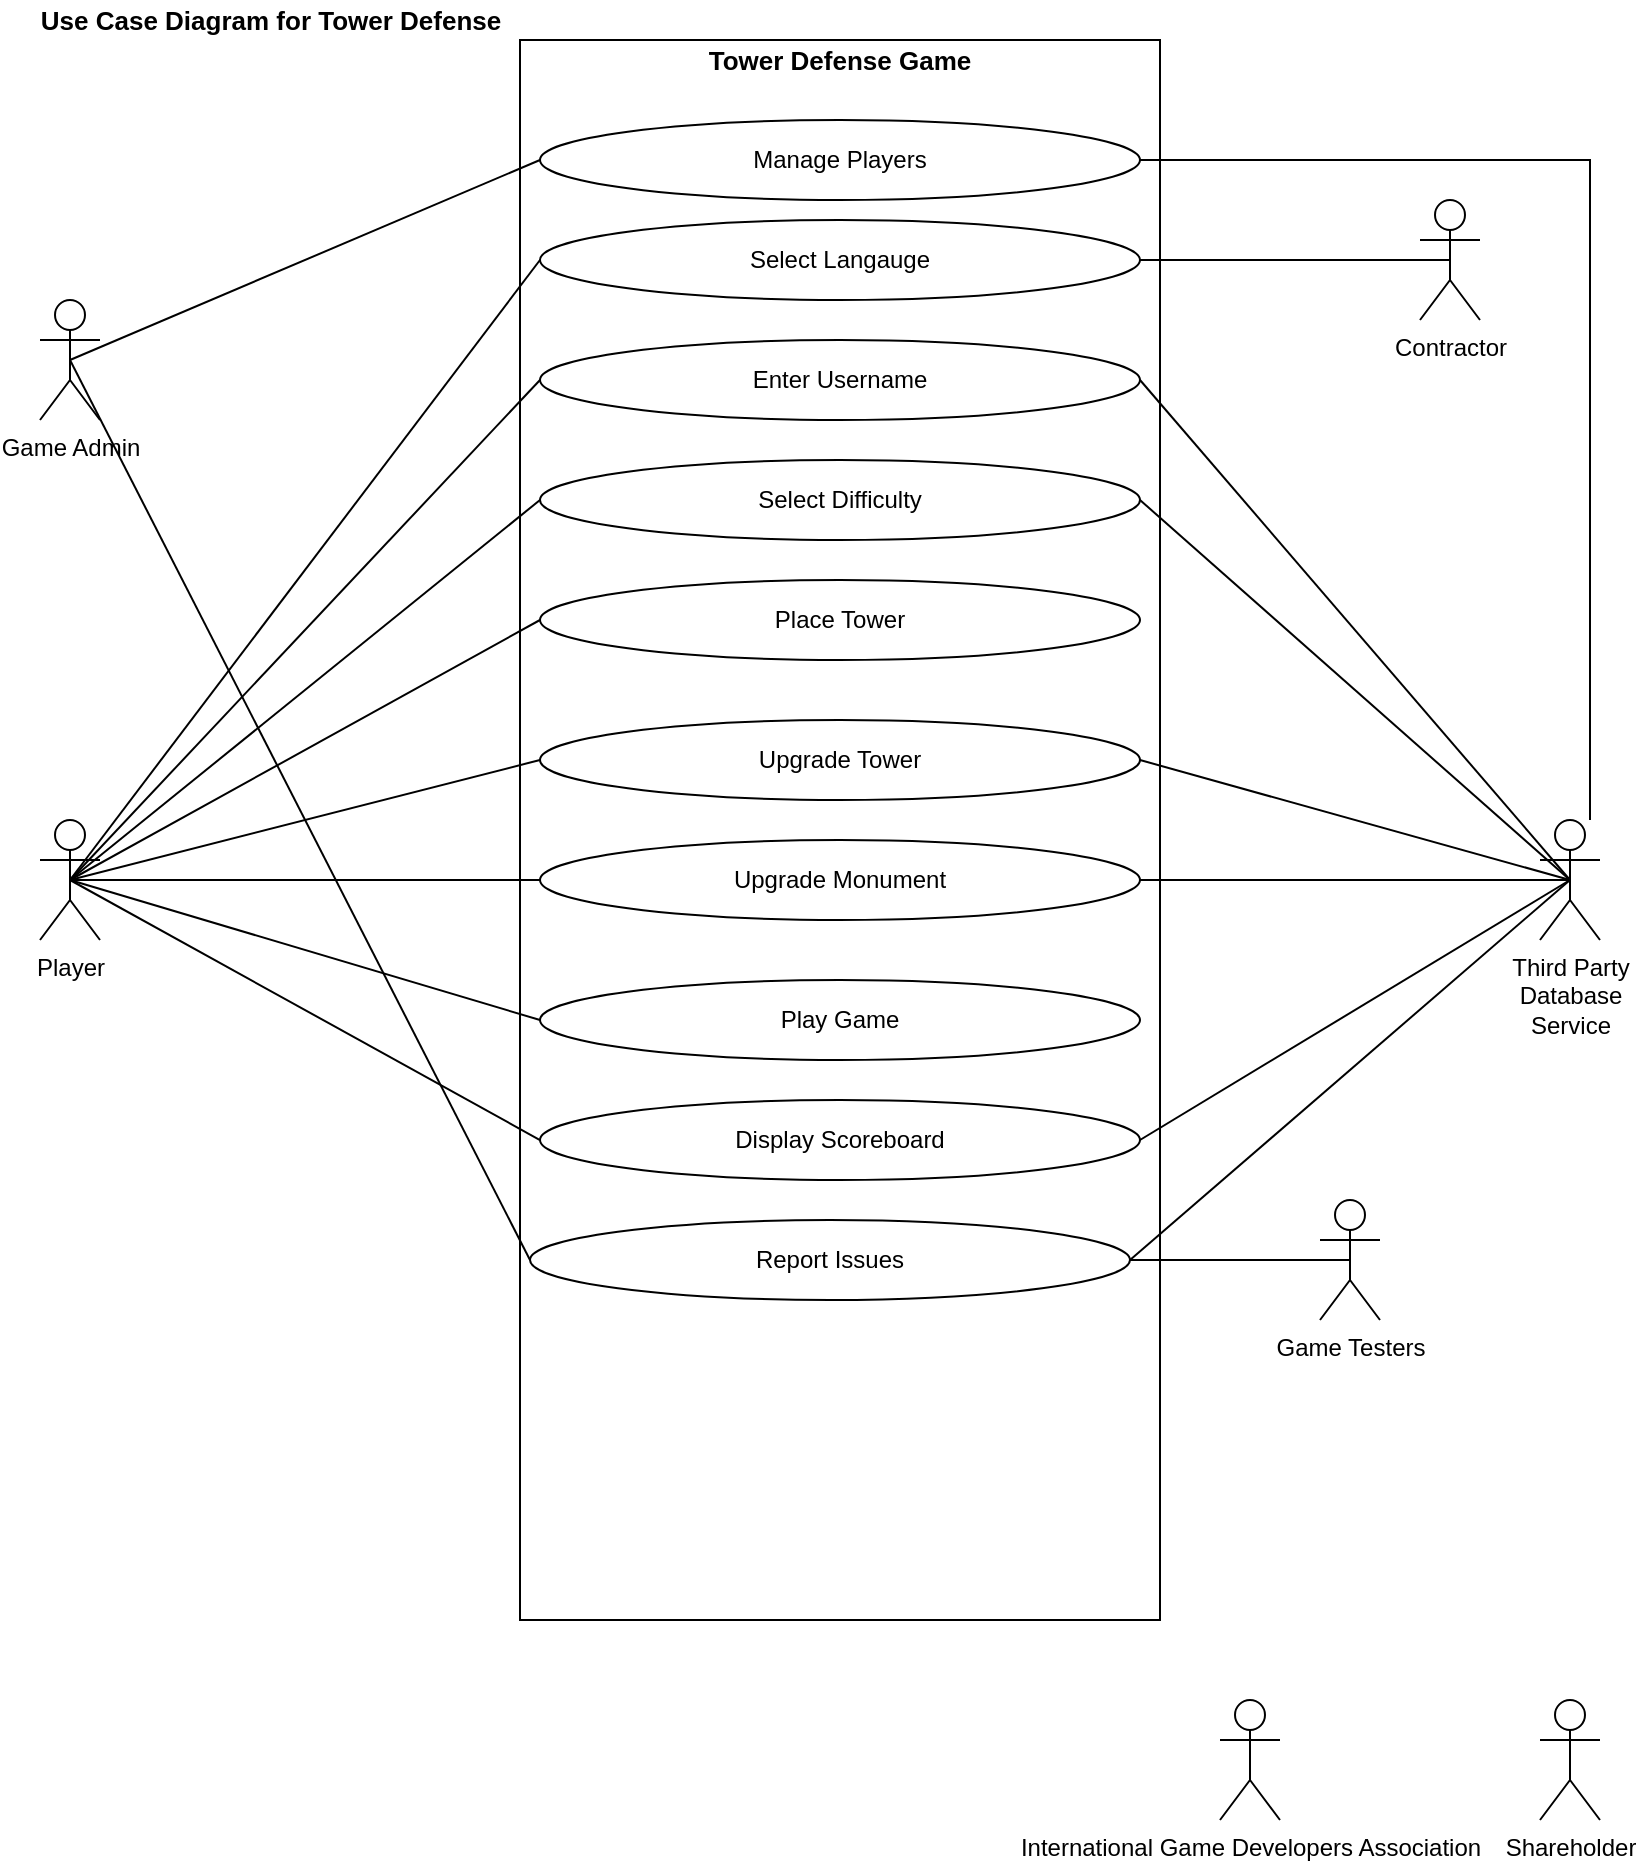 <mxfile version="15.4.1" type="github">
  <diagram id="Hfs5DqhX8oW4vtpB3q9T" name="Page-1">
    <mxGraphModel dx="946" dy="532" grid="1" gridSize="10" guides="1" tooltips="1" connect="1" arrows="1" fold="1" page="1" pageScale="1" pageWidth="850" pageHeight="1100" math="0" shadow="0">
      <root>
        <mxCell id="0" />
        <mxCell id="1" parent="0" />
        <mxCell id="ehVb4CUg9iZ4CTMwyV56-1" value="Game Admin" style="shape=umlActor;verticalLabelPosition=bottom;verticalAlign=top;html=1;outlineConnect=0;" parent="1" vertex="1">
          <mxGeometry x="40" y="170" width="30" height="60" as="geometry" />
        </mxCell>
        <mxCell id="ehVb4CUg9iZ4CTMwyV56-2" value="Player" style="shape=umlActor;verticalLabelPosition=bottom;verticalAlign=top;html=1;outlineConnect=0;" parent="1" vertex="1">
          <mxGeometry x="40" y="430" width="30" height="60" as="geometry" />
        </mxCell>
        <mxCell id="ehVb4CUg9iZ4CTMwyV56-4" value="" style="rounded=0;whiteSpace=wrap;html=1;" parent="1" vertex="1">
          <mxGeometry x="280" y="40" width="320" height="790" as="geometry" />
        </mxCell>
        <mxCell id="ehVb4CUg9iZ4CTMwyV56-5" value="Shareholder" style="shape=umlActor;verticalLabelPosition=bottom;verticalAlign=top;html=1;outlineConnect=0;" parent="1" vertex="1">
          <mxGeometry x="790" y="870" width="30" height="60" as="geometry" />
        </mxCell>
        <mxCell id="ehVb4CUg9iZ4CTMwyV56-13" value="International Game Developers Association" style="shape=umlActor;verticalLabelPosition=bottom;verticalAlign=top;html=1;outlineConnect=0;" parent="1" vertex="1">
          <mxGeometry x="630" y="870" width="30" height="60" as="geometry" />
        </mxCell>
        <mxCell id="ehVb4CUg9iZ4CTMwyV56-41" style="edgeStyle=orthogonalEdgeStyle;rounded=0;orthogonalLoop=1;jettySize=auto;html=1;endFill=0;strokeColor=default;entryX=1;entryY=0.5;entryDx=0;entryDy=0;startArrow=none;startFill=0;endArrow=none;" parent="1" source="ehVb4CUg9iZ4CTMwyV56-14" target="ehVb4CUg9iZ4CTMwyV56-21" edge="1">
          <mxGeometry relative="1" as="geometry">
            <mxPoint x="815" y="60" as="targetPoint" />
            <Array as="points">
              <mxPoint x="815" y="100" />
            </Array>
          </mxGeometry>
        </mxCell>
        <mxCell id="ehVb4CUg9iZ4CTMwyV56-14" value="Third Party&lt;br&gt;Database&lt;br&gt;Service" style="shape=umlActor;verticalLabelPosition=bottom;verticalAlign=top;html=1;outlineConnect=0;" parent="1" vertex="1">
          <mxGeometry x="790" y="430" width="30" height="60" as="geometry" />
        </mxCell>
        <mxCell id="ehVb4CUg9iZ4CTMwyV56-15" value="Contractor" style="shape=umlActor;verticalLabelPosition=bottom;verticalAlign=top;html=1;outlineConnect=0;" parent="1" vertex="1">
          <mxGeometry x="730" y="120" width="30" height="60" as="geometry" />
        </mxCell>
        <mxCell id="ehVb4CUg9iZ4CTMwyV56-20" value="" style="endArrow=none;html=1;strokeColor=default;exitX=1;exitY=0.5;exitDx=0;exitDy=0;entryX=0.5;entryY=0.5;entryDx=0;entryDy=0;entryPerimeter=0;" parent="1" source="ehVb4CUg9iZ4CTMwyV56-27" target="ehVb4CUg9iZ4CTMwyV56-15" edge="1">
          <mxGeometry width="50" height="50" relative="1" as="geometry">
            <mxPoint x="590" y="150" as="sourcePoint" />
            <mxPoint x="450" y="330" as="targetPoint" />
          </mxGeometry>
        </mxCell>
        <mxCell id="ehVb4CUg9iZ4CTMwyV56-21" value="Manage Players" style="ellipse;whiteSpace=wrap;html=1;" parent="1" vertex="1">
          <mxGeometry x="290" y="80" width="300" height="40" as="geometry" />
        </mxCell>
        <mxCell id="ehVb4CUg9iZ4CTMwyV56-22" value="" style="endArrow=none;html=1;strokeColor=default;entryX=0;entryY=0.5;entryDx=0;entryDy=0;exitX=0.5;exitY=0.5;exitDx=0;exitDy=0;exitPerimeter=0;" parent="1" source="ehVb4CUg9iZ4CTMwyV56-1" target="ehVb4CUg9iZ4CTMwyV56-21" edge="1">
          <mxGeometry width="50" height="50" relative="1" as="geometry">
            <mxPoint x="175" y="70" as="sourcePoint" />
            <mxPoint x="450" y="220" as="targetPoint" />
          </mxGeometry>
        </mxCell>
        <mxCell id="ehVb4CUg9iZ4CTMwyV56-23" value="&lt;b&gt;&lt;font style=&quot;font-size: 13px&quot;&gt;Tower Defense Game&lt;/font&gt;&lt;/b&gt;" style="text;html=1;strokeColor=none;fillColor=none;align=center;verticalAlign=middle;whiteSpace=wrap;rounded=0;" parent="1" vertex="1">
          <mxGeometry x="370" y="40" width="140" height="20" as="geometry" />
        </mxCell>
        <mxCell id="ehVb4CUg9iZ4CTMwyV56-25" value="" style="endArrow=none;html=1;strokeColor=default;entryX=0;entryY=0.5;entryDx=0;entryDy=0;exitX=0.5;exitY=0.5;exitDx=0;exitDy=0;exitPerimeter=0;" parent="1" source="ehVb4CUg9iZ4CTMwyV56-2" target="ehVb4CUg9iZ4CTMwyV56-28" edge="1">
          <mxGeometry width="50" height="50" relative="1" as="geometry">
            <mxPoint x="400" y="330" as="sourcePoint" />
            <mxPoint x="290" y="280" as="targetPoint" />
          </mxGeometry>
        </mxCell>
        <mxCell id="ehVb4CUg9iZ4CTMwyV56-27" value="Select Langauge" style="ellipse;whiteSpace=wrap;html=1;" parent="1" vertex="1">
          <mxGeometry x="290" y="130" width="300" height="40" as="geometry" />
        </mxCell>
        <mxCell id="ehVb4CUg9iZ4CTMwyV56-28" value="Place Tower" style="ellipse;whiteSpace=wrap;html=1;" parent="1" vertex="1">
          <mxGeometry x="290" y="310" width="300" height="40" as="geometry" />
        </mxCell>
        <mxCell id="ehVb4CUg9iZ4CTMwyV56-29" value="Select Difficulty" style="ellipse;whiteSpace=wrap;html=1;" parent="1" vertex="1">
          <mxGeometry x="290" y="250" width="300" height="40" as="geometry" />
        </mxCell>
        <mxCell id="ehVb4CUg9iZ4CTMwyV56-30" value="" style="endArrow=none;html=1;strokeColor=default;entryX=0;entryY=0.5;entryDx=0;entryDy=0;exitX=0.5;exitY=0.5;exitDx=0;exitDy=0;exitPerimeter=0;" parent="1" source="ehVb4CUg9iZ4CTMwyV56-2" target="ehVb4CUg9iZ4CTMwyV56-29" edge="1">
          <mxGeometry width="50" height="50" relative="1" as="geometry">
            <mxPoint x="190" y="220" as="sourcePoint" />
            <mxPoint x="300" y="290" as="targetPoint" />
          </mxGeometry>
        </mxCell>
        <mxCell id="ehVb4CUg9iZ4CTMwyV56-32" value="" style="endArrow=none;html=1;strokeColor=default;entryX=1;entryY=0.5;entryDx=0;entryDy=0;exitX=0.5;exitY=0.5;exitDx=0;exitDy=0;exitPerimeter=0;" parent="1" source="ehVb4CUg9iZ4CTMwyV56-14" target="ehVb4CUg9iZ4CTMwyV56-29" edge="1">
          <mxGeometry width="50" height="50" relative="1" as="geometry">
            <mxPoint x="790" y="160" as="sourcePoint" />
            <mxPoint x="450" y="280" as="targetPoint" />
          </mxGeometry>
        </mxCell>
        <mxCell id="ehVb4CUg9iZ4CTMwyV56-33" value="" style="endArrow=none;html=1;strokeColor=default;entryX=0;entryY=0.5;entryDx=0;entryDy=0;exitX=0.5;exitY=0.5;exitDx=0;exitDy=0;exitPerimeter=0;" parent="1" source="ehVb4CUg9iZ4CTMwyV56-2" target="ehVb4CUg9iZ4CTMwyV56-27" edge="1">
          <mxGeometry width="50" height="50" relative="1" as="geometry">
            <mxPoint x="130" y="240" as="sourcePoint" />
            <mxPoint x="450" y="280" as="targetPoint" />
          </mxGeometry>
        </mxCell>
        <mxCell id="ehVb4CUg9iZ4CTMwyV56-35" value="Enter Username" style="ellipse;whiteSpace=wrap;html=1;" parent="1" vertex="1">
          <mxGeometry x="290" y="190" width="300" height="40" as="geometry" />
        </mxCell>
        <mxCell id="ehVb4CUg9iZ4CTMwyV56-36" value="" style="endArrow=none;html=1;strokeColor=default;entryX=0;entryY=0.5;entryDx=0;entryDy=0;exitX=0.5;exitY=0.5;exitDx=0;exitDy=0;exitPerimeter=0;" parent="1" source="ehVb4CUg9iZ4CTMwyV56-2" target="ehVb4CUg9iZ4CTMwyV56-35" edge="1">
          <mxGeometry width="50" height="50" relative="1" as="geometry">
            <mxPoint x="190" y="220" as="sourcePoint" />
            <mxPoint x="290" y="166" as="targetPoint" />
          </mxGeometry>
        </mxCell>
        <mxCell id="ehVb4CUg9iZ4CTMwyV56-37" value="" style="endArrow=none;html=1;strokeColor=default;entryX=1;entryY=0.5;entryDx=0;entryDy=0;exitX=0.5;exitY=0.5;exitDx=0;exitDy=0;exitPerimeter=0;" parent="1" source="ehVb4CUg9iZ4CTMwyV56-14" target="ehVb4CUg9iZ4CTMwyV56-35" edge="1">
          <mxGeometry width="50" height="50" relative="1" as="geometry">
            <mxPoint x="790" y="160" as="sourcePoint" />
            <mxPoint x="450" y="270" as="targetPoint" />
          </mxGeometry>
        </mxCell>
        <mxCell id="BsPiSjAux8uy96Bs-pHk-1" value="Play Game" style="ellipse;whiteSpace=wrap;html=1;" parent="1" vertex="1">
          <mxGeometry x="290" y="510" width="300" height="40" as="geometry" />
        </mxCell>
        <mxCell id="BsPiSjAux8uy96Bs-pHk-3" value="" style="endArrow=none;html=1;strokeColor=default;entryX=0;entryY=0.5;entryDx=0;entryDy=0;exitX=0.5;exitY=0.5;exitDx=0;exitDy=0;exitPerimeter=0;" parent="1" source="ehVb4CUg9iZ4CTMwyV56-2" target="BsPiSjAux8uy96Bs-pHk-1" edge="1">
          <mxGeometry width="50" height="50" relative="1" as="geometry">
            <mxPoint x="105" y="250" as="sourcePoint" />
            <mxPoint x="300" y="290" as="targetPoint" />
          </mxGeometry>
        </mxCell>
        <mxCell id="BsPiSjAux8uy96Bs-pHk-6" value="Upgrade Tower" style="ellipse;whiteSpace=wrap;html=1;" parent="1" vertex="1">
          <mxGeometry x="290" y="380" width="300" height="40" as="geometry" />
        </mxCell>
        <mxCell id="BsPiSjAux8uy96Bs-pHk-10" value="" style="endArrow=none;html=1;strokeColor=default;entryX=0;entryY=0.5;entryDx=0;entryDy=0;exitX=0.5;exitY=0.5;exitDx=0;exitDy=0;exitPerimeter=0;" parent="1" source="ehVb4CUg9iZ4CTMwyV56-2" target="BsPiSjAux8uy96Bs-pHk-6" edge="1">
          <mxGeometry width="50" height="50" relative="1" as="geometry">
            <mxPoint x="105" y="250" as="sourcePoint" />
            <mxPoint x="300" y="300" as="targetPoint" />
          </mxGeometry>
        </mxCell>
        <mxCell id="BsPiSjAux8uy96Bs-pHk-11" value="Upgrade Monument" style="ellipse;whiteSpace=wrap;html=1;" parent="1" vertex="1">
          <mxGeometry x="290" y="440" width="300" height="40" as="geometry" />
        </mxCell>
        <mxCell id="BsPiSjAux8uy96Bs-pHk-13" value="" style="endArrow=none;html=1;strokeColor=default;entryX=0;entryY=0.5;entryDx=0;entryDy=0;exitX=0.5;exitY=0.5;exitDx=0;exitDy=0;exitPerimeter=0;" parent="1" source="ehVb4CUg9iZ4CTMwyV56-2" target="BsPiSjAux8uy96Bs-pHk-11" edge="1">
          <mxGeometry width="50" height="50" relative="1" as="geometry">
            <mxPoint x="105" y="250" as="sourcePoint" />
            <mxPoint x="300" y="360" as="targetPoint" />
          </mxGeometry>
        </mxCell>
        <mxCell id="BsPiSjAux8uy96Bs-pHk-14" value="Display Scoreboard" style="ellipse;whiteSpace=wrap;html=1;" parent="1" vertex="1">
          <mxGeometry x="290" y="570" width="300" height="40" as="geometry" />
        </mxCell>
        <mxCell id="BsPiSjAux8uy96Bs-pHk-15" value="" style="endArrow=none;html=1;strokeColor=default;entryX=1;entryY=0.5;entryDx=0;entryDy=0;exitX=0.5;exitY=0.5;exitDx=0;exitDy=0;exitPerimeter=0;" parent="1" source="ehVb4CUg9iZ4CTMwyV56-14" target="BsPiSjAux8uy96Bs-pHk-14" edge="1">
          <mxGeometry width="50" height="50" relative="1" as="geometry">
            <mxPoint x="825" y="250" as="sourcePoint" />
            <mxPoint x="600" y="650" as="targetPoint" />
          </mxGeometry>
        </mxCell>
        <mxCell id="BsPiSjAux8uy96Bs-pHk-16" value="" style="endArrow=none;html=1;strokeColor=default;entryX=0;entryY=0.5;entryDx=0;entryDy=0;exitX=0.5;exitY=0.5;exitDx=0;exitDy=0;exitPerimeter=0;" parent="1" source="ehVb4CUg9iZ4CTMwyV56-2" target="BsPiSjAux8uy96Bs-pHk-14" edge="1">
          <mxGeometry width="50" height="50" relative="1" as="geometry">
            <mxPoint x="105" y="250" as="sourcePoint" />
            <mxPoint x="300" y="650" as="targetPoint" />
          </mxGeometry>
        </mxCell>
        <mxCell id="iBFRutivdd5UbuGutHVW-7" value="Report Issues" style="ellipse;whiteSpace=wrap;html=1;" parent="1" vertex="1">
          <mxGeometry x="285" y="630" width="300" height="40" as="geometry" />
        </mxCell>
        <mxCell id="iBFRutivdd5UbuGutHVW-10" value="" style="endArrow=none;html=1;strokeColor=default;exitX=0.5;exitY=0.5;exitDx=0;exitDy=0;exitPerimeter=0;entryX=0;entryY=0.5;entryDx=0;entryDy=0;" parent="1" source="ehVb4CUg9iZ4CTMwyV56-1" target="iBFRutivdd5UbuGutHVW-7" edge="1">
          <mxGeometry width="50" height="50" relative="1" as="geometry">
            <mxPoint x="200" y="80" as="sourcePoint" />
            <mxPoint x="200" y="540" as="targetPoint" />
          </mxGeometry>
        </mxCell>
        <mxCell id="iBFRutivdd5UbuGutHVW-11" value="" style="endArrow=none;html=1;strokeColor=default;entryX=1;entryY=0.5;entryDx=0;entryDy=0;exitX=0.5;exitY=0.5;exitDx=0;exitDy=0;exitPerimeter=0;" parent="1" source="ehVb4CUg9iZ4CTMwyV56-14" target="iBFRutivdd5UbuGutHVW-7" edge="1">
          <mxGeometry width="50" height="50" relative="1" as="geometry">
            <mxPoint x="815" y="470" as="sourcePoint" />
            <mxPoint x="600" y="600" as="targetPoint" />
          </mxGeometry>
        </mxCell>
        <mxCell id="oPK28qrrqR7Q_C97dpe--1" value="Game Testers" style="shape=umlActor;verticalLabelPosition=bottom;verticalAlign=top;html=1;outlineConnect=0;" parent="1" vertex="1">
          <mxGeometry x="680" y="620" width="30" height="60" as="geometry" />
        </mxCell>
        <mxCell id="oPK28qrrqR7Q_C97dpe--3" value="" style="endArrow=none;html=1;strokeColor=default;entryX=1;entryY=0.5;entryDx=0;entryDy=0;exitX=0.5;exitY=0.5;exitDx=0;exitDy=0;exitPerimeter=0;" parent="1" source="oPK28qrrqR7Q_C97dpe--1" target="iBFRutivdd5UbuGutHVW-7" edge="1">
          <mxGeometry width="50" height="50" relative="1" as="geometry">
            <mxPoint x="815" y="470" as="sourcePoint" />
            <mxPoint x="595" y="660" as="targetPoint" />
          </mxGeometry>
        </mxCell>
        <mxCell id="9sC-uyLGiddMTQ4vfQpj-1" value="" style="endArrow=none;html=1;strokeColor=default;exitX=0.5;exitY=0.5;exitDx=0;exitDy=0;exitPerimeter=0;" parent="1" source="ehVb4CUg9iZ4CTMwyV56-14" edge="1">
          <mxGeometry width="50" height="50" relative="1" as="geometry">
            <mxPoint x="815" y="470" as="sourcePoint" />
            <mxPoint x="590" y="460" as="targetPoint" />
          </mxGeometry>
        </mxCell>
        <mxCell id="9sC-uyLGiddMTQ4vfQpj-2" value="" style="endArrow=none;html=1;strokeColor=default;entryX=1;entryY=0.5;entryDx=0;entryDy=0;exitX=0.5;exitY=0.5;exitDx=0;exitDy=0;exitPerimeter=0;" parent="1" source="ehVb4CUg9iZ4CTMwyV56-14" target="BsPiSjAux8uy96Bs-pHk-6" edge="1">
          <mxGeometry width="50" height="50" relative="1" as="geometry">
            <mxPoint x="825" y="480" as="sourcePoint" />
            <mxPoint x="610" y="610" as="targetPoint" />
          </mxGeometry>
        </mxCell>
        <mxCell id="EGfkgCc3hu4Nxs2oISmf-1" value="&lt;b&gt;&lt;font style=&quot;font-size: 13px&quot;&gt;Use Case Diagram for Tower Defense&lt;/font&gt;&lt;/b&gt;" style="text;html=1;align=center;verticalAlign=middle;resizable=0;points=[];autosize=1;strokeColor=none;fillColor=none;" vertex="1" parent="1">
          <mxGeometry x="30" y="20" width="250" height="20" as="geometry" />
        </mxCell>
      </root>
    </mxGraphModel>
  </diagram>
</mxfile>
